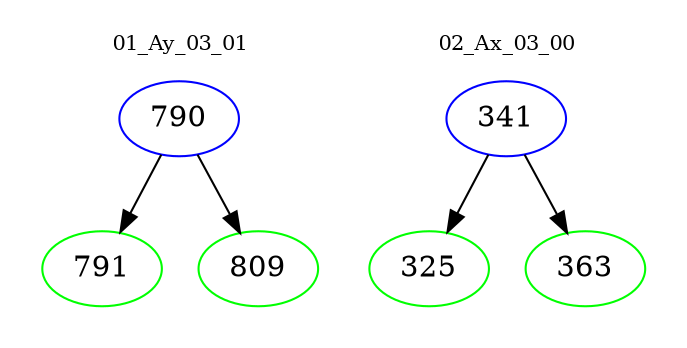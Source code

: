 digraph{
subgraph cluster_0 {
color = white
label = "01_Ay_03_01";
fontsize=10;
T0_790 [label="790", color="blue"]
T0_790 -> T0_791 [color="black"]
T0_791 [label="791", color="green"]
T0_790 -> T0_809 [color="black"]
T0_809 [label="809", color="green"]
}
subgraph cluster_1 {
color = white
label = "02_Ax_03_00";
fontsize=10;
T1_341 [label="341", color="blue"]
T1_341 -> T1_325 [color="black"]
T1_325 [label="325", color="green"]
T1_341 -> T1_363 [color="black"]
T1_363 [label="363", color="green"]
}
}
